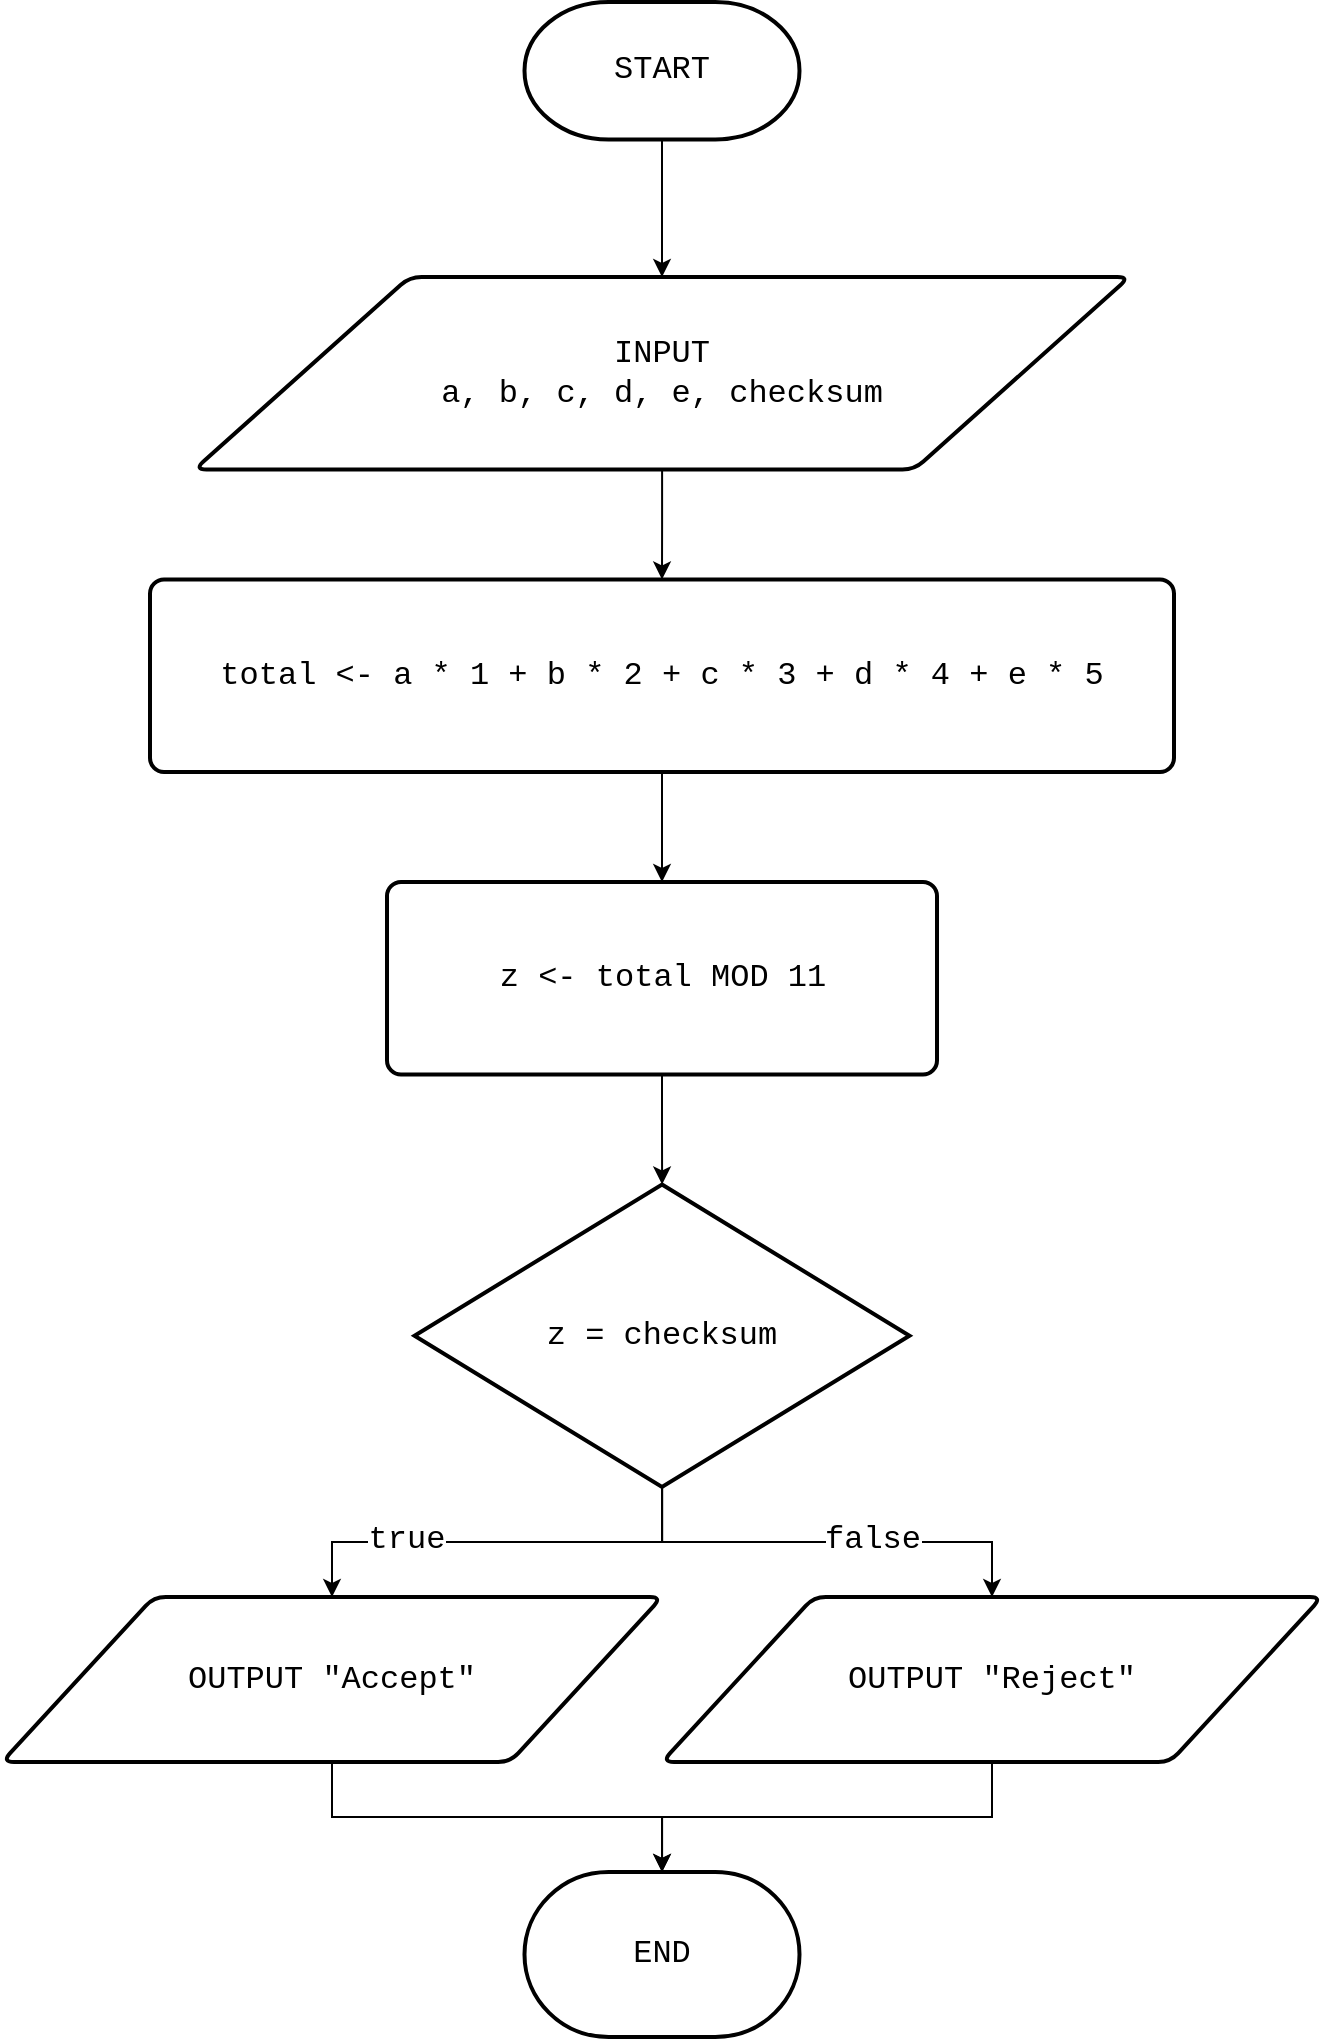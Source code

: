 <mxfile version="12.7.9" type="device"><diagram id="C5RBs43oDa-KdzZeNtuy" name="Page-1"><mxGraphModel dx="2170" dy="1240" grid="1" gridSize="10" guides="1" tooltips="1" connect="1" arrows="1" fold="1" page="1" pageScale="1" pageWidth="827" pageHeight="1169" math="0" shadow="0"><root><mxCell id="WIyWlLk6GJQsqaUBKTNV-0"/><mxCell id="WIyWlLk6GJQsqaUBKTNV-1" parent="WIyWlLk6GJQsqaUBKTNV-0"/><mxCell id="VwYJCtieIh0b5l4yZT2_-0" value="" style="group" parent="WIyWlLk6GJQsqaUBKTNV-1" vertex="1" connectable="0"><mxGeometry x="84" y="76" width="660" height="1017.5" as="geometry"/></mxCell><mxCell id="qObPydz1S5HQOurG-DKr-0" value="&lt;span style=&quot;font-size: 16px;&quot;&gt;&lt;font style=&quot;font-size: 16px;&quot;&gt;START&lt;/font&gt;&lt;/span&gt;" style="strokeWidth=2;html=1;shape=mxgraph.flowchart.terminator;whiteSpace=wrap;fontSize=16;fontStyle=0;fontFamily=Courier New;" parent="VwYJCtieIh0b5l4yZT2_-0" vertex="1"><mxGeometry x="261.25" width="137.5" height="68.75" as="geometry"/></mxCell><mxCell id="qObPydz1S5HQOurG-DKr-28" value="total &amp;lt;- a * 1 + b * 2 + c * 3 + d * 4 + e * 5" style="rounded=1;whiteSpace=wrap;html=1;absoluteArcSize=1;arcSize=14;strokeWidth=2;fontSize=16;fontStyle=0;fontFamily=Courier New;" parent="VwYJCtieIh0b5l4yZT2_-0" vertex="1"><mxGeometry x="74" y="288.75" width="512" height="96.25" as="geometry"/></mxCell><mxCell id="qObPydz1S5HQOurG-DKr-43" value="" style="edgeStyle=orthogonalEdgeStyle;rounded=0;orthogonalLoop=1;jettySize=auto;html=1;fontFamily=Courier New;fontSize=16;" parent="VwYJCtieIh0b5l4yZT2_-0" source="qObPydz1S5HQOurG-DKr-39" target="qObPydz1S5HQOurG-DKr-28" edge="1"><mxGeometry relative="1" as="geometry"/></mxCell><mxCell id="qObPydz1S5HQOurG-DKr-39" value="INPUT&lt;br style=&quot;font-size: 16px&quot;&gt;a, b, c, d, e, checksum" style="shape=parallelogram;html=1;strokeWidth=2;perimeter=parallelogramPerimeter;whiteSpace=wrap;rounded=1;arcSize=12;size=0.23;fontFamily=Courier New;fontSize=16;" parent="VwYJCtieIh0b5l4yZT2_-0" vertex="1"><mxGeometry x="96.25" y="137.5" width="467.5" height="96.25" as="geometry"/></mxCell><mxCell id="qObPydz1S5HQOurG-DKr-3" value="" style="edgeStyle=orthogonalEdgeStyle;rounded=0;orthogonalLoop=1;jettySize=auto;html=1;fontSize=16;fontStyle=0;fontFamily=Courier New;" parent="VwYJCtieIh0b5l4yZT2_-0" source="qObPydz1S5HQOurG-DKr-0" target="qObPydz1S5HQOurG-DKr-39" edge="1"><mxGeometry relative="1" as="geometry"><mxPoint x="330.0" y="123.75" as="targetPoint"/></mxGeometry></mxCell><mxCell id="qObPydz1S5HQOurG-DKr-44" value="z &amp;lt;- total MOD 11" style="rounded=1;whiteSpace=wrap;html=1;absoluteArcSize=1;arcSize=14;strokeWidth=2;fontFamily=Courier New;fontSize=16;" parent="VwYJCtieIh0b5l4yZT2_-0" vertex="1"><mxGeometry x="192.5" y="440" width="275" height="96.25" as="geometry"/></mxCell><mxCell id="qObPydz1S5HQOurG-DKr-45" value="" style="edgeStyle=orthogonalEdgeStyle;rounded=0;orthogonalLoop=1;jettySize=auto;html=1;fontFamily=Courier New;fontSize=16;" parent="VwYJCtieIh0b5l4yZT2_-0" source="qObPydz1S5HQOurG-DKr-28" target="qObPydz1S5HQOurG-DKr-44" edge="1"><mxGeometry relative="1" as="geometry"/></mxCell><mxCell id="qObPydz1S5HQOurG-DKr-46" value="z = checksum" style="strokeWidth=2;html=1;shape=mxgraph.flowchart.decision;whiteSpace=wrap;fontFamily=Courier New;fontSize=16;" parent="VwYJCtieIh0b5l4yZT2_-0" vertex="1"><mxGeometry x="206.25" y="591.25" width="247.5" height="151.25" as="geometry"/></mxCell><mxCell id="qObPydz1S5HQOurG-DKr-47" value="" style="edgeStyle=orthogonalEdgeStyle;rounded=0;orthogonalLoop=1;jettySize=auto;html=1;fontFamily=Courier New;fontSize=16;" parent="VwYJCtieIh0b5l4yZT2_-0" source="qObPydz1S5HQOurG-DKr-44" target="qObPydz1S5HQOurG-DKr-46" edge="1"><mxGeometry relative="1" as="geometry"/></mxCell><mxCell id="qObPydz1S5HQOurG-DKr-48" value="OUTPUT &quot;Accept&quot;" style="shape=parallelogram;html=1;strokeWidth=2;perimeter=parallelogramPerimeter;whiteSpace=wrap;rounded=1;arcSize=12;size=0.23;fontFamily=Courier New;fontSize=16;" parent="VwYJCtieIh0b5l4yZT2_-0" vertex="1"><mxGeometry y="797.5" width="330" height="82.5" as="geometry"/></mxCell><mxCell id="qObPydz1S5HQOurG-DKr-49" value="" style="edgeStyle=orthogonalEdgeStyle;rounded=0;orthogonalLoop=1;jettySize=auto;html=1;fontFamily=Courier New;fontSize=16;" parent="VwYJCtieIh0b5l4yZT2_-0" source="qObPydz1S5HQOurG-DKr-46" target="qObPydz1S5HQOurG-DKr-48" edge="1"><mxGeometry relative="1" as="geometry"/></mxCell><mxCell id="qObPydz1S5HQOurG-DKr-56" value="true" style="text;html=1;align=center;verticalAlign=middle;resizable=0;points=[];labelBackgroundColor=#ffffff;fontSize=16;fontFamily=Courier New;" parent="qObPydz1S5HQOurG-DKr-49" vertex="1" connectable="0"><mxGeometry x="0.412" y="-1" relative="1" as="geometry"><mxPoint as="offset"/></mxGeometry></mxCell><mxCell id="qObPydz1S5HQOurG-DKr-51" value="END" style="strokeWidth=2;html=1;shape=mxgraph.flowchart.terminator;whiteSpace=wrap;fontFamily=Courier New;fontSize=16;" parent="VwYJCtieIh0b5l4yZT2_-0" vertex="1"><mxGeometry x="261.25" y="935" width="137.5" height="82.5" as="geometry"/></mxCell><mxCell id="qObPydz1S5HQOurG-DKr-52" value="" style="edgeStyle=orthogonalEdgeStyle;rounded=0;orthogonalLoop=1;jettySize=auto;html=1;fontFamily=Courier New;fontSize=16;" parent="VwYJCtieIh0b5l4yZT2_-0" source="qObPydz1S5HQOurG-DKr-48" target="qObPydz1S5HQOurG-DKr-51" edge="1"><mxGeometry relative="1" as="geometry"/></mxCell><mxCell id="qObPydz1S5HQOurG-DKr-55" style="edgeStyle=orthogonalEdgeStyle;rounded=0;orthogonalLoop=1;jettySize=auto;html=1;entryX=0.5;entryY=0;entryDx=0;entryDy=0;entryPerimeter=0;fontFamily=Courier New;fontSize=16;" parent="VwYJCtieIh0b5l4yZT2_-0" source="qObPydz1S5HQOurG-DKr-53" target="qObPydz1S5HQOurG-DKr-51" edge="1"><mxGeometry relative="1" as="geometry"/></mxCell><mxCell id="qObPydz1S5HQOurG-DKr-53" value="OUTPUT &quot;Reject&quot;" style="shape=parallelogram;html=1;strokeWidth=2;perimeter=parallelogramPerimeter;whiteSpace=wrap;rounded=1;arcSize=12;size=0.23;fontFamily=Courier New;fontSize=16;" parent="VwYJCtieIh0b5l4yZT2_-0" vertex="1"><mxGeometry x="330" y="797.5" width="330" height="82.5" as="geometry"/></mxCell><mxCell id="qObPydz1S5HQOurG-DKr-54" style="edgeStyle=orthogonalEdgeStyle;rounded=0;orthogonalLoop=1;jettySize=auto;html=1;entryX=0.5;entryY=0;entryDx=0;entryDy=0;fontFamily=Courier New;fontSize=16;" parent="VwYJCtieIh0b5l4yZT2_-0" source="qObPydz1S5HQOurG-DKr-46" target="qObPydz1S5HQOurG-DKr-53" edge="1"><mxGeometry relative="1" as="geometry"/></mxCell><mxCell id="qObPydz1S5HQOurG-DKr-57" value="false" style="text;html=1;align=center;verticalAlign=middle;resizable=0;points=[];labelBackgroundColor=#ffffff;fontSize=16;fontFamily=Courier New;" parent="qObPydz1S5HQOurG-DKr-54" vertex="1" connectable="0"><mxGeometry x="0.2" y="1" relative="1" as="geometry"><mxPoint as="offset"/></mxGeometry></mxCell></root></mxGraphModel></diagram></mxfile>